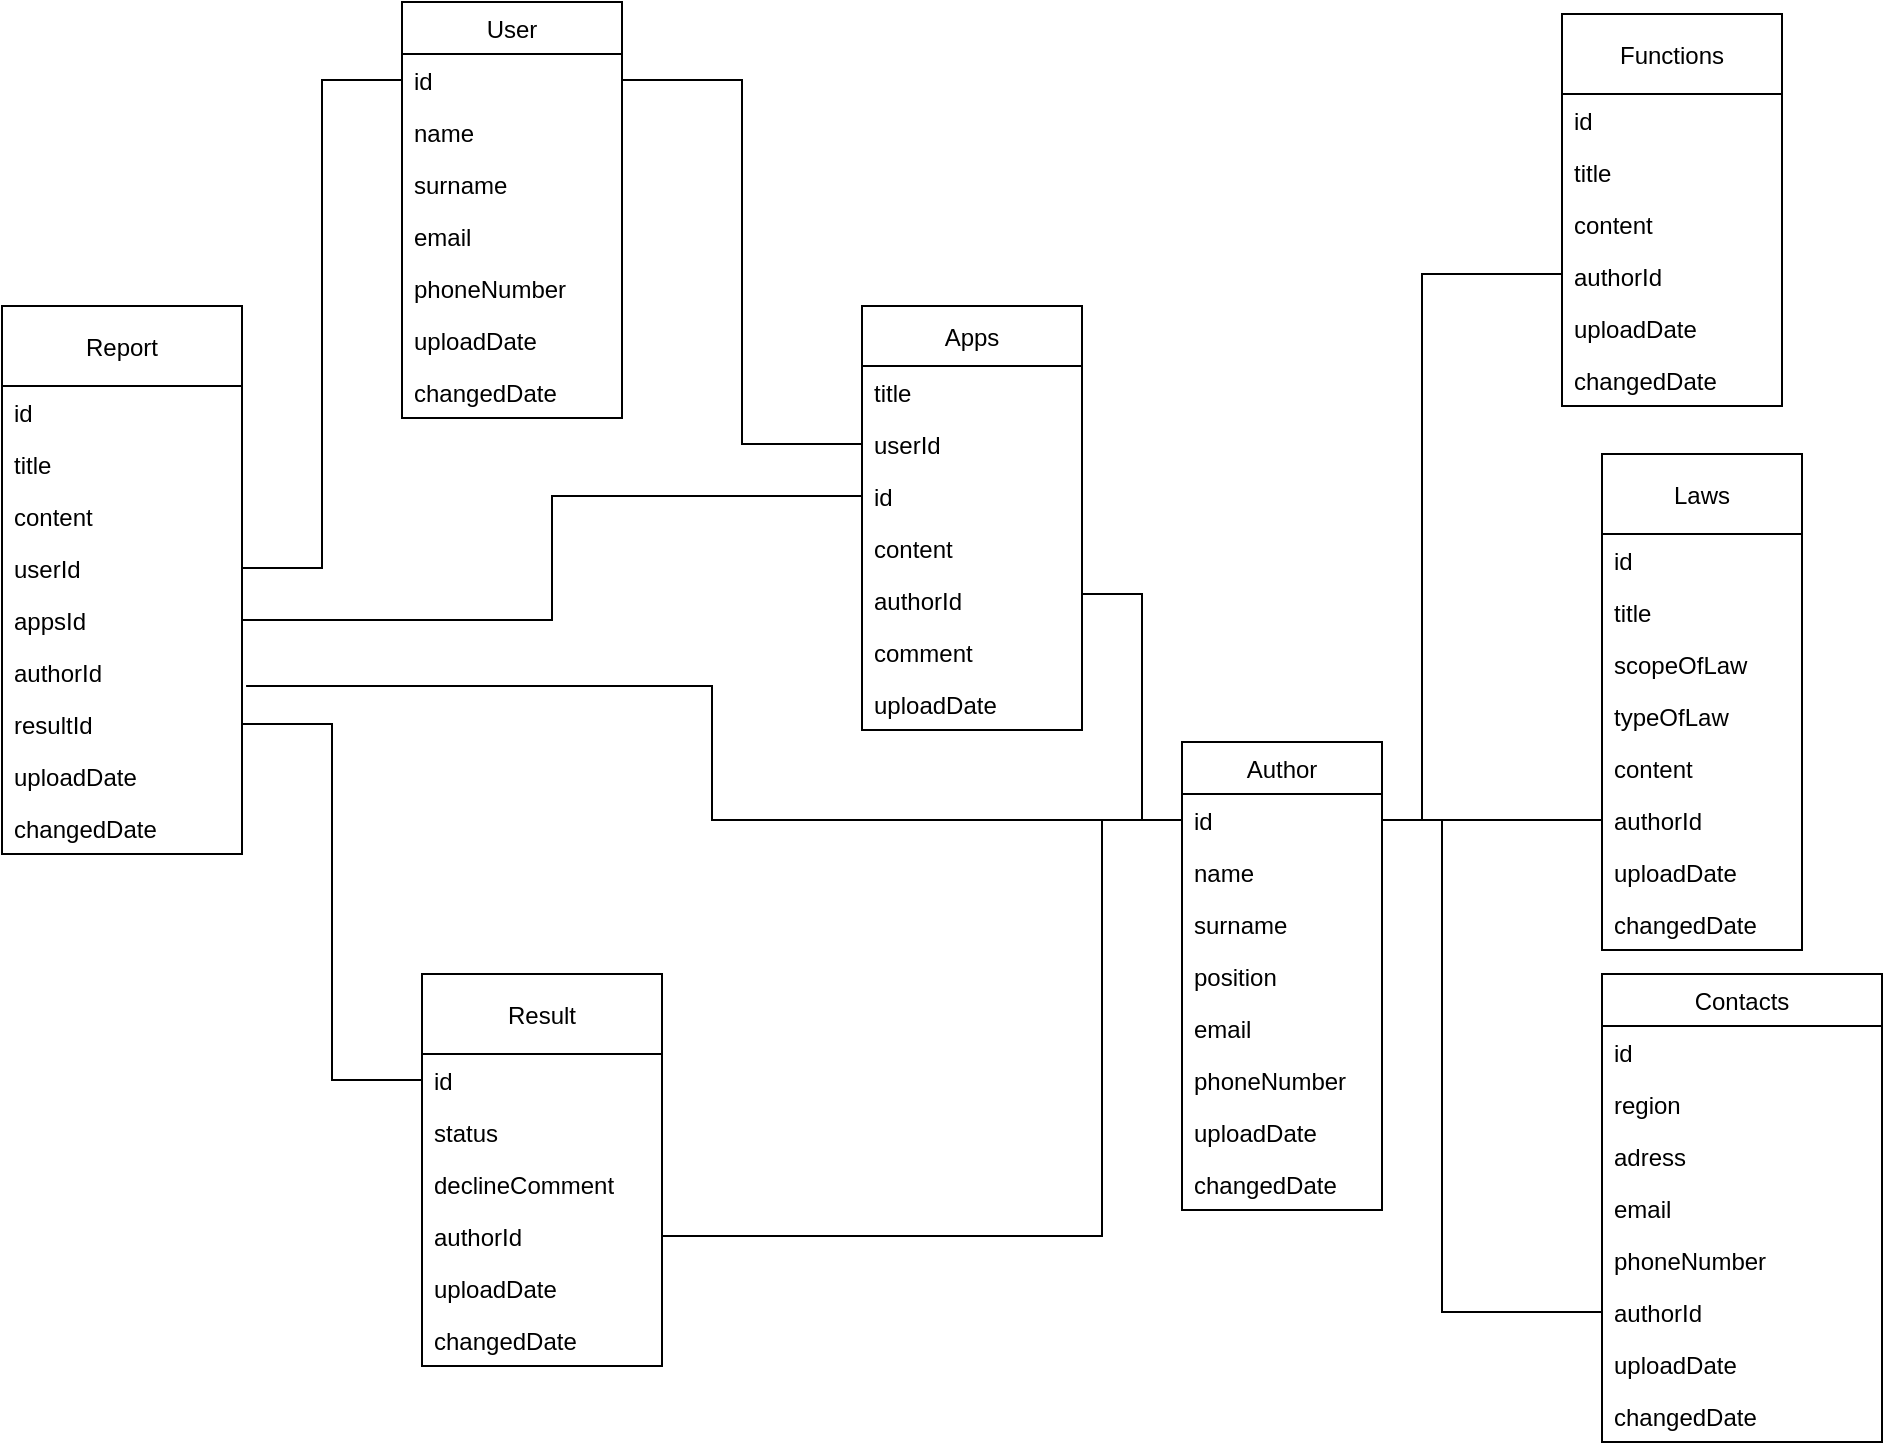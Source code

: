 <mxfile version="19.0.3" type="device"><diagram id="JBWKFLbty-I7kc8XaufU" name="Страница 1"><mxGraphModel dx="2249" dy="865" grid="1" gridSize="10" guides="1" tooltips="1" connect="1" arrows="1" fold="1" page="1" pageScale="1" pageWidth="827" pageHeight="1169" math="0" shadow="0"><root><mxCell id="0"/><mxCell id="1" parent="0"/><mxCell id="teCoSMbxkx_O1ogY9pHS-53" style="edgeStyle=orthogonalEdgeStyle;rounded=0;orthogonalLoop=1;jettySize=auto;html=1;entryX=1;entryY=0.5;entryDx=0;entryDy=0;endArrow=none;endFill=0;exitX=0;exitY=0.5;exitDx=0;exitDy=0;" parent="1" source="teCoSMbxkx_O1ogY9pHS-4" target="teCoSMbxkx_O1ogY9pHS-41" edge="1"><mxGeometry relative="1" as="geometry"/></mxCell><mxCell id="teCoSMbxkx_O1ogY9pHS-1" value="Laws" style="swimlane;fontStyle=0;childLayout=stackLayout;horizontal=1;startSize=40;fillColor=none;horizontalStack=0;resizeParent=1;resizeParentMax=0;resizeLast=0;collapsible=1;marginBottom=0;points=[[0,0,0,0,0],[0,0.25,0,0,0],[0,0.5,0,0,0],[0,0.75,0,0,0],[0,1,0,0,0],[0.25,0,0,0,0],[0.25,1,0,0,0],[0.49,1,0,0,0],[0.5,0,0,0,0],[0.75,0,0,0,0],[0.75,1,0,0,0],[1,0,0,0,0],[1,0.25,0,0,0],[1,0.5,0,0,0],[1,0.75,0,0,0],[1,1,0,0,0]];" parent="1" vertex="1"><mxGeometry x="520" y="400" width="100" height="248" as="geometry"><mxRectangle x="480" y="390" width="190" height="26" as="alternateBounds"/></mxGeometry></mxCell><mxCell id="teCoSMbxkx_O1ogY9pHS-2" value="id" style="text;strokeColor=none;fillColor=none;align=left;verticalAlign=top;spacingLeft=4;spacingRight=4;overflow=hidden;rotatable=0;points=[[0,0.5],[1,0.5]];portConstraint=eastwest;" parent="teCoSMbxkx_O1ogY9pHS-1" vertex="1"><mxGeometry y="40" width="100" height="26" as="geometry"/></mxCell><mxCell id="teCoSMbxkx_O1ogY9pHS-3" value="title" style="text;strokeColor=none;fillColor=none;align=left;verticalAlign=top;spacingLeft=4;spacingRight=4;overflow=hidden;rotatable=0;points=[[0,0.5],[1,0.5]];portConstraint=eastwest;" parent="teCoSMbxkx_O1ogY9pHS-1" vertex="1"><mxGeometry y="66" width="100" height="26" as="geometry"/></mxCell><mxCell id="Qcy_N1GTpEHFFvWT-iDE-5" value="scopeOfLaw" style="text;strokeColor=none;fillColor=none;align=left;verticalAlign=top;spacingLeft=4;spacingRight=4;overflow=hidden;rotatable=0;points=[[0,0.5],[1,0.5]];portConstraint=eastwest;" vertex="1" parent="teCoSMbxkx_O1ogY9pHS-1"><mxGeometry y="92" width="100" height="26" as="geometry"/></mxCell><mxCell id="Qcy_N1GTpEHFFvWT-iDE-4" value="typeOfLaw" style="text;strokeColor=none;fillColor=none;align=left;verticalAlign=top;spacingLeft=4;spacingRight=4;overflow=hidden;rotatable=0;points=[[0,0.5],[1,0.5]];portConstraint=eastwest;" vertex="1" parent="teCoSMbxkx_O1ogY9pHS-1"><mxGeometry y="118" width="100" height="26" as="geometry"/></mxCell><mxCell id="teCoSMbxkx_O1ogY9pHS-12" value="content" style="text;strokeColor=none;fillColor=none;align=left;verticalAlign=top;spacingLeft=4;spacingRight=4;overflow=hidden;rotatable=0;points=[[0,0.5],[1,0.5]];portConstraint=eastwest;" parent="teCoSMbxkx_O1ogY9pHS-1" vertex="1"><mxGeometry y="144" width="100" height="26" as="geometry"/></mxCell><mxCell id="teCoSMbxkx_O1ogY9pHS-4" value="authorId" style="text;strokeColor=none;fillColor=none;align=left;verticalAlign=top;spacingLeft=4;spacingRight=4;overflow=hidden;rotatable=0;points=[[0,0.5],[1,0.5]];portConstraint=eastwest;" parent="teCoSMbxkx_O1ogY9pHS-1" vertex="1"><mxGeometry y="170" width="100" height="26" as="geometry"/></mxCell><mxCell id="teCoSMbxkx_O1ogY9pHS-11" value="uploadDate" style="text;strokeColor=none;fillColor=none;align=left;verticalAlign=top;spacingLeft=4;spacingRight=4;overflow=hidden;rotatable=0;points=[[0,0.5],[1,0.5]];portConstraint=eastwest;" parent="teCoSMbxkx_O1ogY9pHS-1" vertex="1"><mxGeometry y="196" width="100" height="26" as="geometry"/></mxCell><mxCell id="teCoSMbxkx_O1ogY9pHS-10" value="changedDate" style="text;strokeColor=none;fillColor=none;align=left;verticalAlign=top;spacingLeft=4;spacingRight=4;overflow=hidden;rotatable=0;points=[[0,0.5],[1,0.5]];portConstraint=eastwest;" parent="teCoSMbxkx_O1ogY9pHS-1" vertex="1"><mxGeometry y="222" width="100" height="26" as="geometry"/></mxCell><mxCell id="teCoSMbxkx_O1ogY9pHS-50" style="edgeStyle=orthogonalEdgeStyle;rounded=0;orthogonalLoop=1;jettySize=auto;html=1;endArrow=none;endFill=0;" parent="1" source="teCoSMbxkx_O1ogY9pHS-14" target="teCoSMbxkx_O1ogY9pHS-41" edge="1"><mxGeometry relative="1" as="geometry"><Array as="points"><mxPoint x="440" y="829"/><mxPoint x="440" y="583"/></Array></mxGeometry></mxCell><mxCell id="teCoSMbxkx_O1ogY9pHS-6" value="Contacts" style="swimlane;fontStyle=0;childLayout=stackLayout;horizontal=1;startSize=26;fillColor=none;horizontalStack=0;resizeParent=1;resizeParentMax=0;resizeLast=0;collapsible=1;marginBottom=0;" parent="1" vertex="1"><mxGeometry x="520" y="660" width="140" height="234" as="geometry"/></mxCell><mxCell id="teCoSMbxkx_O1ogY9pHS-7" value="id" style="text;strokeColor=none;fillColor=none;align=left;verticalAlign=top;spacingLeft=4;spacingRight=4;overflow=hidden;rotatable=0;points=[[0,0.5],[1,0.5]];portConstraint=eastwest;" parent="teCoSMbxkx_O1ogY9pHS-6" vertex="1"><mxGeometry y="26" width="140" height="26" as="geometry"/></mxCell><mxCell id="teCoSMbxkx_O1ogY9pHS-8" value="region" style="text;strokeColor=none;fillColor=none;align=left;verticalAlign=top;spacingLeft=4;spacingRight=4;overflow=hidden;rotatable=0;points=[[0,0.5],[1,0.5]];portConstraint=eastwest;" parent="teCoSMbxkx_O1ogY9pHS-6" vertex="1"><mxGeometry y="52" width="140" height="26" as="geometry"/></mxCell><mxCell id="teCoSMbxkx_O1ogY9pHS-9" value="adress" style="text;strokeColor=none;fillColor=none;align=left;verticalAlign=top;spacingLeft=4;spacingRight=4;overflow=hidden;rotatable=0;points=[[0,0.5],[1,0.5]];portConstraint=eastwest;" parent="teCoSMbxkx_O1ogY9pHS-6" vertex="1"><mxGeometry y="78" width="140" height="26" as="geometry"/></mxCell><mxCell id="teCoSMbxkx_O1ogY9pHS-5" value="email" style="text;strokeColor=none;fillColor=none;align=left;verticalAlign=top;spacingLeft=4;spacingRight=4;overflow=hidden;rotatable=0;points=[[0,0.5],[1,0.5]];portConstraint=eastwest;" parent="teCoSMbxkx_O1ogY9pHS-6" vertex="1"><mxGeometry y="104" width="140" height="26" as="geometry"/></mxCell><mxCell id="teCoSMbxkx_O1ogY9pHS-13" value="phoneNumber" style="text;strokeColor=none;fillColor=none;align=left;verticalAlign=top;spacingLeft=4;spacingRight=4;overflow=hidden;rotatable=0;points=[[0,0.5],[1,0.5]];portConstraint=eastwest;" parent="teCoSMbxkx_O1ogY9pHS-6" vertex="1"><mxGeometry y="130" width="140" height="26" as="geometry"/></mxCell><mxCell id="teCoSMbxkx_O1ogY9pHS-14" value="authorId" style="text;strokeColor=none;fillColor=none;align=left;verticalAlign=top;spacingLeft=4;spacingRight=4;overflow=hidden;rotatable=0;points=[[0,0.5],[1,0.5]];portConstraint=eastwest;" parent="teCoSMbxkx_O1ogY9pHS-6" vertex="1"><mxGeometry y="156" width="140" height="26" as="geometry"/></mxCell><mxCell id="teCoSMbxkx_O1ogY9pHS-15" value="uploadDate" style="text;strokeColor=none;fillColor=none;align=left;verticalAlign=top;spacingLeft=4;spacingRight=4;overflow=hidden;rotatable=0;points=[[0,0.5],[1,0.5]];portConstraint=eastwest;" parent="teCoSMbxkx_O1ogY9pHS-6" vertex="1"><mxGeometry y="182" width="140" height="26" as="geometry"/></mxCell><mxCell id="teCoSMbxkx_O1ogY9pHS-16" value="changedDate" style="text;strokeColor=none;fillColor=none;align=left;verticalAlign=top;spacingLeft=4;spacingRight=4;overflow=hidden;rotatable=0;points=[[0,0.5],[1,0.5]];portConstraint=eastwest;" parent="teCoSMbxkx_O1ogY9pHS-6" vertex="1"><mxGeometry y="208" width="140" height="26" as="geometry"/></mxCell><mxCell id="teCoSMbxkx_O1ogY9pHS-54" style="edgeStyle=orthogonalEdgeStyle;rounded=0;orthogonalLoop=1;jettySize=auto;html=1;entryX=1;entryY=0.5;entryDx=0;entryDy=0;endArrow=none;endFill=0;exitX=0;exitY=0.5;exitDx=0;exitDy=0;" parent="1" source="teCoSMbxkx_O1ogY9pHS-21" target="teCoSMbxkx_O1ogY9pHS-41" edge="1"><mxGeometry relative="1" as="geometry"><Array as="points"><mxPoint x="500" y="310"/><mxPoint x="430" y="310"/><mxPoint x="430" y="583"/></Array></mxGeometry></mxCell><mxCell id="teCoSMbxkx_O1ogY9pHS-17" value="Functions" style="swimlane;fontStyle=0;childLayout=stackLayout;horizontal=1;startSize=40;fillColor=none;horizontalStack=0;resizeParent=1;resizeParentMax=0;resizeLast=0;collapsible=1;marginBottom=0;points=[[0,0,0,0,0],[0,0.25,0,0,0],[0,0.5,0,0,0],[0,0.75,0,0,0],[0,1,0,0,0],[0.25,0,0,0,0],[0.25,1,0,0,0],[0.49,1,0,0,0],[0.5,0,0,0,0],[0.75,0,0,0,0],[0.75,1,0,0,0],[1,0,0,0,0],[1,0.25,0,0,0],[1,0.5,0,0,0],[1,0.75,0,0,0],[1,1,0,0,0]];" parent="1" vertex="1"><mxGeometry x="500" y="180" width="110" height="196" as="geometry"><mxRectangle x="480" y="390" width="190" height="26" as="alternateBounds"/></mxGeometry></mxCell><mxCell id="teCoSMbxkx_O1ogY9pHS-18" value="id" style="text;strokeColor=none;fillColor=none;align=left;verticalAlign=top;spacingLeft=4;spacingRight=4;overflow=hidden;rotatable=0;points=[[0,0.5],[1,0.5]];portConstraint=eastwest;" parent="teCoSMbxkx_O1ogY9pHS-17" vertex="1"><mxGeometry y="40" width="110" height="26" as="geometry"/></mxCell><mxCell id="teCoSMbxkx_O1ogY9pHS-19" value="title" style="text;strokeColor=none;fillColor=none;align=left;verticalAlign=top;spacingLeft=4;spacingRight=4;overflow=hidden;rotatable=0;points=[[0,0.5],[1,0.5]];portConstraint=eastwest;" parent="teCoSMbxkx_O1ogY9pHS-17" vertex="1"><mxGeometry y="66" width="110" height="26" as="geometry"/></mxCell><mxCell id="teCoSMbxkx_O1ogY9pHS-20" value="content" style="text;strokeColor=none;fillColor=none;align=left;verticalAlign=top;spacingLeft=4;spacingRight=4;overflow=hidden;rotatable=0;points=[[0,0.5],[1,0.5]];portConstraint=eastwest;" parent="teCoSMbxkx_O1ogY9pHS-17" vertex="1"><mxGeometry y="92" width="110" height="26" as="geometry"/></mxCell><mxCell id="teCoSMbxkx_O1ogY9pHS-21" value="authorId" style="text;strokeColor=none;fillColor=none;align=left;verticalAlign=top;spacingLeft=4;spacingRight=4;overflow=hidden;rotatable=0;points=[[0,0.5],[1,0.5]];portConstraint=eastwest;" parent="teCoSMbxkx_O1ogY9pHS-17" vertex="1"><mxGeometry y="118" width="110" height="26" as="geometry"/></mxCell><mxCell id="teCoSMbxkx_O1ogY9pHS-22" value="uploadDate" style="text;strokeColor=none;fillColor=none;align=left;verticalAlign=top;spacingLeft=4;spacingRight=4;overflow=hidden;rotatable=0;points=[[0,0.5],[1,0.5]];portConstraint=eastwest;" parent="teCoSMbxkx_O1ogY9pHS-17" vertex="1"><mxGeometry y="144" width="110" height="26" as="geometry"/></mxCell><mxCell id="teCoSMbxkx_O1ogY9pHS-23" value="changedDate" style="text;strokeColor=none;fillColor=none;align=left;verticalAlign=top;spacingLeft=4;spacingRight=4;overflow=hidden;rotatable=0;points=[[0,0.5],[1,0.5]];portConstraint=eastwest;" parent="teCoSMbxkx_O1ogY9pHS-17" vertex="1"><mxGeometry y="170" width="110" height="26" as="geometry"/></mxCell><mxCell id="teCoSMbxkx_O1ogY9pHS-51" style="edgeStyle=orthogonalEdgeStyle;rounded=0;orthogonalLoop=1;jettySize=auto;html=1;entryX=0;entryY=0.5;entryDx=0;entryDy=0;endArrow=none;endFill=0;" parent="1" source="teCoSMbxkx_O1ogY9pHS-31" target="teCoSMbxkx_O1ogY9pHS-33" edge="1"><mxGeometry relative="1" as="geometry"/></mxCell><mxCell id="teCoSMbxkx_O1ogY9pHS-66" style="edgeStyle=orthogonalEdgeStyle;rounded=0;orthogonalLoop=1;jettySize=auto;html=1;entryX=0;entryY=0.5;entryDx=0;entryDy=0;endArrow=none;endFill=0;" parent="1" source="teCoSMbxkx_O1ogY9pHS-65" target="teCoSMbxkx_O1ogY9pHS-56" edge="1"><mxGeometry relative="1" as="geometry"/></mxCell><mxCell id="teCoSMbxkx_O1ogY9pHS-24" value="Report" style="swimlane;fontStyle=0;childLayout=stackLayout;horizontal=1;startSize=40;fillColor=none;horizontalStack=0;resizeParent=1;resizeParentMax=0;resizeLast=0;collapsible=1;marginBottom=0;points=[[0,0,0,0,0],[0,0.25,0,0,0],[0,0.5,0,0,0],[0,0.75,0,0,0],[0,1,0,0,0],[0.25,0,0,0,0],[0.25,1,0,0,0],[0.49,1,0,0,0],[0.5,0,0,0,0],[0.75,0,0,0,0],[0.75,1,0,0,0],[1,0,0,0,0],[1,0.25,0,0,0],[1,0.5,0,0,0],[1,0.75,0,0,0],[1,1,0,0,0]];" parent="1" vertex="1"><mxGeometry x="-280" y="326" width="120" height="274" as="geometry"><mxRectangle x="480" y="390" width="190" height="26" as="alternateBounds"/></mxGeometry></mxCell><mxCell id="teCoSMbxkx_O1ogY9pHS-25" value="id" style="text;strokeColor=none;fillColor=none;align=left;verticalAlign=top;spacingLeft=4;spacingRight=4;overflow=hidden;rotatable=0;points=[[0,0.5],[1,0.5]];portConstraint=eastwest;" parent="teCoSMbxkx_O1ogY9pHS-24" vertex="1"><mxGeometry y="40" width="120" height="26" as="geometry"/></mxCell><mxCell id="teCoSMbxkx_O1ogY9pHS-26" value="title" style="text;strokeColor=none;fillColor=none;align=left;verticalAlign=top;spacingLeft=4;spacingRight=4;overflow=hidden;rotatable=0;points=[[0,0.5],[1,0.5]];portConstraint=eastwest;" parent="teCoSMbxkx_O1ogY9pHS-24" vertex="1"><mxGeometry y="66" width="120" height="26" as="geometry"/></mxCell><mxCell id="teCoSMbxkx_O1ogY9pHS-27" value="content" style="text;strokeColor=none;fillColor=none;align=left;verticalAlign=top;spacingLeft=4;spacingRight=4;overflow=hidden;rotatable=0;points=[[0,0.5],[1,0.5]];portConstraint=eastwest;" parent="teCoSMbxkx_O1ogY9pHS-24" vertex="1"><mxGeometry y="92" width="120" height="26" as="geometry"/></mxCell><mxCell id="teCoSMbxkx_O1ogY9pHS-65" value="userId" style="text;strokeColor=none;fillColor=none;align=left;verticalAlign=top;spacingLeft=4;spacingRight=4;overflow=hidden;rotatable=0;points=[[0,0.5],[1,0.5]];portConstraint=eastwest;" parent="teCoSMbxkx_O1ogY9pHS-24" vertex="1"><mxGeometry y="118" width="120" height="26" as="geometry"/></mxCell><mxCell id="teCoSMbxkx_O1ogY9pHS-31" value="appsId" style="text;strokeColor=none;fillColor=none;align=left;verticalAlign=top;spacingLeft=4;spacingRight=4;overflow=hidden;rotatable=0;points=[[0,0.5],[1,0.5]];portConstraint=eastwest;" parent="teCoSMbxkx_O1ogY9pHS-24" vertex="1"><mxGeometry y="144" width="120" height="26" as="geometry"/></mxCell><mxCell id="teCoSMbxkx_O1ogY9pHS-28" value="authorId" style="text;strokeColor=none;fillColor=none;align=left;verticalAlign=top;spacingLeft=4;spacingRight=4;overflow=hidden;rotatable=0;points=[[0,0.5],[1,0.5]];portConstraint=eastwest;" parent="teCoSMbxkx_O1ogY9pHS-24" vertex="1"><mxGeometry y="170" width="120" height="26" as="geometry"/></mxCell><mxCell id="teCoSMbxkx_O1ogY9pHS-67" value="resultId" style="text;strokeColor=none;fillColor=none;align=left;verticalAlign=top;spacingLeft=4;spacingRight=4;overflow=hidden;rotatable=0;points=[[0,0.5],[1,0.5]];portConstraint=eastwest;" parent="teCoSMbxkx_O1ogY9pHS-24" vertex="1"><mxGeometry y="196" width="120" height="26" as="geometry"/></mxCell><mxCell id="teCoSMbxkx_O1ogY9pHS-29" value="uploadDate" style="text;strokeColor=none;fillColor=none;align=left;verticalAlign=top;spacingLeft=4;spacingRight=4;overflow=hidden;rotatable=0;points=[[0,0.5],[1,0.5]];portConstraint=eastwest;" parent="teCoSMbxkx_O1ogY9pHS-24" vertex="1"><mxGeometry y="222" width="120" height="26" as="geometry"/></mxCell><mxCell id="teCoSMbxkx_O1ogY9pHS-30" value="changedDate" style="text;strokeColor=none;fillColor=none;align=left;verticalAlign=top;spacingLeft=4;spacingRight=4;overflow=hidden;rotatable=0;points=[[0,0.5],[1,0.5]];portConstraint=eastwest;" parent="teCoSMbxkx_O1ogY9pHS-24" vertex="1"><mxGeometry y="248" width="120" height="26" as="geometry"/></mxCell><mxCell id="teCoSMbxkx_O1ogY9pHS-32" value="Apps" style="swimlane;fontStyle=0;childLayout=stackLayout;horizontal=1;startSize=30;fillColor=none;horizontalStack=0;resizeParent=1;resizeParentMax=0;resizeLast=0;collapsible=1;marginBottom=0;points=[[0,0,0,0,0],[0,0.25,0,0,0],[0,0.5,0,0,0],[0,0.75,0,0,0],[0,1,0,0,0],[0.25,0,0,0,0],[0.25,1,0,0,0],[0.49,1,0,0,0],[0.5,0,0,0,0],[0.75,0,0,0,0],[0.75,1,0,0,0],[1,0,0,0,0],[1,0.25,0,0,0],[1,0.5,0,0,0],[1,0.75,0,0,0],[1,1,0,0,0]];" parent="1" vertex="1"><mxGeometry x="150" y="326" width="110" height="212" as="geometry"><mxRectangle x="480" y="390" width="190" height="26" as="alternateBounds"/></mxGeometry></mxCell><mxCell id="teCoSMbxkx_O1ogY9pHS-34" value="title" style="text;strokeColor=none;fillColor=none;align=left;verticalAlign=top;spacingLeft=4;spacingRight=4;overflow=hidden;rotatable=0;points=[[0,0.5],[1,0.5]];portConstraint=eastwest;" parent="teCoSMbxkx_O1ogY9pHS-32" vertex="1"><mxGeometry y="30" width="110" height="26" as="geometry"/></mxCell><mxCell id="teCoSMbxkx_O1ogY9pHS-63" value="userId" style="text;strokeColor=none;fillColor=none;align=left;verticalAlign=top;spacingLeft=4;spacingRight=4;overflow=hidden;rotatable=0;points=[[0,0.5],[1,0.5]];portConstraint=eastwest;" parent="teCoSMbxkx_O1ogY9pHS-32" vertex="1"><mxGeometry y="56" width="110" height="26" as="geometry"/></mxCell><mxCell id="teCoSMbxkx_O1ogY9pHS-33" value="id" style="text;strokeColor=none;fillColor=none;align=left;verticalAlign=top;spacingLeft=4;spacingRight=4;overflow=hidden;rotatable=0;points=[[0,0.5],[1,0.5]];portConstraint=eastwest;" parent="teCoSMbxkx_O1ogY9pHS-32" vertex="1"><mxGeometry y="82" width="110" height="26" as="geometry"/></mxCell><mxCell id="teCoSMbxkx_O1ogY9pHS-35" value="content" style="text;strokeColor=none;fillColor=none;align=left;verticalAlign=top;spacingLeft=4;spacingRight=4;overflow=hidden;rotatable=0;points=[[0,0.5],[1,0.5]];portConstraint=eastwest;" parent="teCoSMbxkx_O1ogY9pHS-32" vertex="1"><mxGeometry y="108" width="110" height="26" as="geometry"/></mxCell><mxCell id="teCoSMbxkx_O1ogY9pHS-36" value="authorId" style="text;strokeColor=none;fillColor=none;align=left;verticalAlign=top;spacingLeft=4;spacingRight=4;overflow=hidden;rotatable=0;points=[[0,0.5],[1,0.5]];portConstraint=eastwest;" parent="teCoSMbxkx_O1ogY9pHS-32" vertex="1"><mxGeometry y="134" width="110" height="26" as="geometry"/></mxCell><mxCell id="teCoSMbxkx_O1ogY9pHS-37" value="comment" style="text;strokeColor=none;fillColor=none;align=left;verticalAlign=top;spacingLeft=4;spacingRight=4;overflow=hidden;rotatable=0;points=[[0,0.5],[1,0.5]];portConstraint=eastwest;" parent="teCoSMbxkx_O1ogY9pHS-32" vertex="1"><mxGeometry y="160" width="110" height="26" as="geometry"/></mxCell><mxCell id="teCoSMbxkx_O1ogY9pHS-38" value="uploadDate" style="text;strokeColor=none;fillColor=none;align=left;verticalAlign=top;spacingLeft=4;spacingRight=4;overflow=hidden;rotatable=0;points=[[0,0.5],[1,0.5]];portConstraint=eastwest;" parent="teCoSMbxkx_O1ogY9pHS-32" vertex="1"><mxGeometry y="186" width="110" height="26" as="geometry"/></mxCell><mxCell id="teCoSMbxkx_O1ogY9pHS-40" value="Author" style="swimlane;fontStyle=0;childLayout=stackLayout;horizontal=1;startSize=26;fillColor=none;horizontalStack=0;resizeParent=1;resizeParentMax=0;resizeLast=0;collapsible=1;marginBottom=0;" parent="1" vertex="1"><mxGeometry x="310" y="544" width="100" height="234" as="geometry"/></mxCell><mxCell id="teCoSMbxkx_O1ogY9pHS-41" value="id" style="text;strokeColor=none;fillColor=none;align=left;verticalAlign=top;spacingLeft=4;spacingRight=4;overflow=hidden;rotatable=0;points=[[0,0.5],[1,0.5]];portConstraint=eastwest;" parent="teCoSMbxkx_O1ogY9pHS-40" vertex="1"><mxGeometry y="26" width="100" height="26" as="geometry"/></mxCell><mxCell id="teCoSMbxkx_O1ogY9pHS-42" value="name" style="text;strokeColor=none;fillColor=none;align=left;verticalAlign=top;spacingLeft=4;spacingRight=4;overflow=hidden;rotatable=0;points=[[0,0.5],[1,0.5]];portConstraint=eastwest;" parent="teCoSMbxkx_O1ogY9pHS-40" vertex="1"><mxGeometry y="52" width="100" height="26" as="geometry"/></mxCell><mxCell id="teCoSMbxkx_O1ogY9pHS-43" value="surname" style="text;strokeColor=none;fillColor=none;align=left;verticalAlign=top;spacingLeft=4;spacingRight=4;overflow=hidden;rotatable=0;points=[[0,0.5],[1,0.5]];portConstraint=eastwest;" parent="teCoSMbxkx_O1ogY9pHS-40" vertex="1"><mxGeometry y="78" width="100" height="26" as="geometry"/></mxCell><mxCell id="Qcy_N1GTpEHFFvWT-iDE-1" value="position" style="text;strokeColor=none;fillColor=none;align=left;verticalAlign=top;spacingLeft=4;spacingRight=4;overflow=hidden;rotatable=0;points=[[0,0.5],[1,0.5]];portConstraint=eastwest;" vertex="1" parent="teCoSMbxkx_O1ogY9pHS-40"><mxGeometry y="104" width="100" height="26" as="geometry"/></mxCell><mxCell id="teCoSMbxkx_O1ogY9pHS-44" value="email" style="text;strokeColor=none;fillColor=none;align=left;verticalAlign=top;spacingLeft=4;spacingRight=4;overflow=hidden;rotatable=0;points=[[0,0.5],[1,0.5]];portConstraint=eastwest;" parent="teCoSMbxkx_O1ogY9pHS-40" vertex="1"><mxGeometry y="130" width="100" height="26" as="geometry"/></mxCell><mxCell id="teCoSMbxkx_O1ogY9pHS-45" value="phoneNumber" style="text;strokeColor=none;fillColor=none;align=left;verticalAlign=top;spacingLeft=4;spacingRight=4;overflow=hidden;rotatable=0;points=[[0,0.5],[1,0.5]];portConstraint=eastwest;" parent="teCoSMbxkx_O1ogY9pHS-40" vertex="1"><mxGeometry y="156" width="100" height="26" as="geometry"/></mxCell><mxCell id="teCoSMbxkx_O1ogY9pHS-47" value="uploadDate" style="text;strokeColor=none;fillColor=none;align=left;verticalAlign=top;spacingLeft=4;spacingRight=4;overflow=hidden;rotatable=0;points=[[0,0.5],[1,0.5]];portConstraint=eastwest;" parent="teCoSMbxkx_O1ogY9pHS-40" vertex="1"><mxGeometry y="182" width="100" height="26" as="geometry"/></mxCell><mxCell id="teCoSMbxkx_O1ogY9pHS-48" value="changedDate" style="text;strokeColor=none;fillColor=none;align=left;verticalAlign=top;spacingLeft=4;spacingRight=4;overflow=hidden;rotatable=0;points=[[0,0.5],[1,0.5]];portConstraint=eastwest;" parent="teCoSMbxkx_O1ogY9pHS-40" vertex="1"><mxGeometry y="208" width="100" height="26" as="geometry"/></mxCell><mxCell id="teCoSMbxkx_O1ogY9pHS-49" style="rounded=0;orthogonalLoop=1;jettySize=auto;html=1;exitX=1;exitY=0.5;exitDx=0;exitDy=0;endArrow=none;endFill=0;edgeStyle=orthogonalEdgeStyle;" parent="1" source="teCoSMbxkx_O1ogY9pHS-36" target="teCoSMbxkx_O1ogY9pHS-41" edge="1"><mxGeometry relative="1" as="geometry"><Array as="points"><mxPoint x="260" y="470"/><mxPoint x="290" y="470"/><mxPoint x="290" y="583"/></Array></mxGeometry></mxCell><mxCell id="teCoSMbxkx_O1ogY9pHS-52" style="edgeStyle=orthogonalEdgeStyle;rounded=0;orthogonalLoop=1;jettySize=auto;html=1;exitX=1.017;exitY=0.769;exitDx=0;exitDy=0;entryX=0;entryY=0.5;entryDx=0;entryDy=0;endArrow=none;endFill=0;exitPerimeter=0;" parent="1" source="teCoSMbxkx_O1ogY9pHS-28" target="teCoSMbxkx_O1ogY9pHS-41" edge="1"><mxGeometry relative="1" as="geometry"/></mxCell><mxCell id="teCoSMbxkx_O1ogY9pHS-55" value="User" style="swimlane;fontStyle=0;childLayout=stackLayout;horizontal=1;startSize=26;fillColor=none;horizontalStack=0;resizeParent=1;resizeParentMax=0;resizeLast=0;collapsible=1;marginBottom=0;" parent="1" vertex="1"><mxGeometry x="-80" y="174" width="110" height="208" as="geometry"/></mxCell><mxCell id="teCoSMbxkx_O1ogY9pHS-56" value="id" style="text;strokeColor=none;fillColor=none;align=left;verticalAlign=top;spacingLeft=4;spacingRight=4;overflow=hidden;rotatable=0;points=[[0,0.5],[1,0.5]];portConstraint=eastwest;" parent="teCoSMbxkx_O1ogY9pHS-55" vertex="1"><mxGeometry y="26" width="110" height="26" as="geometry"/></mxCell><mxCell id="teCoSMbxkx_O1ogY9pHS-57" value="name" style="text;strokeColor=none;fillColor=none;align=left;verticalAlign=top;spacingLeft=4;spacingRight=4;overflow=hidden;rotatable=0;points=[[0,0.5],[1,0.5]];portConstraint=eastwest;" parent="teCoSMbxkx_O1ogY9pHS-55" vertex="1"><mxGeometry y="52" width="110" height="26" as="geometry"/></mxCell><mxCell id="teCoSMbxkx_O1ogY9pHS-58" value="surname" style="text;strokeColor=none;fillColor=none;align=left;verticalAlign=top;spacingLeft=4;spacingRight=4;overflow=hidden;rotatable=0;points=[[0,0.5],[1,0.5]];portConstraint=eastwest;" parent="teCoSMbxkx_O1ogY9pHS-55" vertex="1"><mxGeometry y="78" width="110" height="26" as="geometry"/></mxCell><mxCell id="teCoSMbxkx_O1ogY9pHS-59" value="email" style="text;strokeColor=none;fillColor=none;align=left;verticalAlign=top;spacingLeft=4;spacingRight=4;overflow=hidden;rotatable=0;points=[[0,0.5],[1,0.5]];portConstraint=eastwest;" parent="teCoSMbxkx_O1ogY9pHS-55" vertex="1"><mxGeometry y="104" width="110" height="26" as="geometry"/></mxCell><mxCell id="teCoSMbxkx_O1ogY9pHS-60" value="phoneNumber" style="text;strokeColor=none;fillColor=none;align=left;verticalAlign=top;spacingLeft=4;spacingRight=4;overflow=hidden;rotatable=0;points=[[0,0.5],[1,0.5]];portConstraint=eastwest;" parent="teCoSMbxkx_O1ogY9pHS-55" vertex="1"><mxGeometry y="130" width="110" height="26" as="geometry"/></mxCell><mxCell id="teCoSMbxkx_O1ogY9pHS-61" value="uploadDate" style="text;strokeColor=none;fillColor=none;align=left;verticalAlign=top;spacingLeft=4;spacingRight=4;overflow=hidden;rotatable=0;points=[[0,0.5],[1,0.5]];portConstraint=eastwest;" parent="teCoSMbxkx_O1ogY9pHS-55" vertex="1"><mxGeometry y="156" width="110" height="26" as="geometry"/></mxCell><mxCell id="teCoSMbxkx_O1ogY9pHS-62" value="changedDate" style="text;strokeColor=none;fillColor=none;align=left;verticalAlign=top;spacingLeft=4;spacingRight=4;overflow=hidden;rotatable=0;points=[[0,0.5],[1,0.5]];portConstraint=eastwest;" parent="teCoSMbxkx_O1ogY9pHS-55" vertex="1"><mxGeometry y="182" width="110" height="26" as="geometry"/></mxCell><mxCell id="teCoSMbxkx_O1ogY9pHS-64" style="edgeStyle=orthogonalEdgeStyle;rounded=0;orthogonalLoop=1;jettySize=auto;html=1;exitX=0;exitY=0.5;exitDx=0;exitDy=0;entryX=1;entryY=0.5;entryDx=0;entryDy=0;endArrow=none;endFill=0;" parent="1" source="teCoSMbxkx_O1ogY9pHS-63" target="teCoSMbxkx_O1ogY9pHS-56" edge="1"><mxGeometry relative="1" as="geometry"/></mxCell><mxCell id="teCoSMbxkx_O1ogY9pHS-69" value="Result" style="swimlane;fontStyle=0;childLayout=stackLayout;horizontal=1;startSize=40;fillColor=none;horizontalStack=0;resizeParent=1;resizeParentMax=0;resizeLast=0;collapsible=1;marginBottom=0;points=[[0,0,0,0,0],[0,0.25,0,0,0],[0,0.5,0,0,0],[0,0.75,0,0,0],[0,1,0,0,0],[0.25,0,0,0,0],[0.25,1,0,0,0],[0.49,1,0,0,0],[0.5,0,0,0,0],[0.75,0,0,0,0],[0.75,1,0,0,0],[1,0,0,0,0],[1,0.25,0,0,0],[1,0.5,0,0,0],[1,0.75,0,0,0],[1,1,0,0,0]];" parent="1" vertex="1"><mxGeometry x="-70" y="660" width="120" height="196" as="geometry"><mxRectangle x="480" y="390" width="190" height="26" as="alternateBounds"/></mxGeometry></mxCell><mxCell id="teCoSMbxkx_O1ogY9pHS-70" value="id" style="text;strokeColor=none;fillColor=none;align=left;verticalAlign=top;spacingLeft=4;spacingRight=4;overflow=hidden;rotatable=0;points=[[0,0.5],[1,0.5]];portConstraint=eastwest;" parent="teCoSMbxkx_O1ogY9pHS-69" vertex="1"><mxGeometry y="40" width="120" height="26" as="geometry"/></mxCell><mxCell id="teCoSMbxkx_O1ogY9pHS-72" value="status" style="text;strokeColor=none;fillColor=none;align=left;verticalAlign=top;spacingLeft=4;spacingRight=4;overflow=hidden;rotatable=0;points=[[0,0.5],[1,0.5]];portConstraint=eastwest;" parent="teCoSMbxkx_O1ogY9pHS-69" vertex="1"><mxGeometry y="66" width="120" height="26" as="geometry"/></mxCell><mxCell id="teCoSMbxkx_O1ogY9pHS-68" value="declineComment" style="text;strokeColor=none;fillColor=none;align=left;verticalAlign=top;spacingLeft=4;spacingRight=4;overflow=hidden;rotatable=0;points=[[0,0.5],[1,0.5]];portConstraint=eastwest;" parent="teCoSMbxkx_O1ogY9pHS-69" vertex="1"><mxGeometry y="92" width="120" height="26" as="geometry"/></mxCell><mxCell id="teCoSMbxkx_O1ogY9pHS-73" value="authorId" style="text;strokeColor=none;fillColor=none;align=left;verticalAlign=top;spacingLeft=4;spacingRight=4;overflow=hidden;rotatable=0;points=[[0,0.5],[1,0.5]];portConstraint=eastwest;" parent="teCoSMbxkx_O1ogY9pHS-69" vertex="1"><mxGeometry y="118" width="120" height="26" as="geometry"/></mxCell><mxCell id="teCoSMbxkx_O1ogY9pHS-78" value="uploadDate" style="text;strokeColor=none;fillColor=none;align=left;verticalAlign=top;spacingLeft=4;spacingRight=4;overflow=hidden;rotatable=0;points=[[0,0.5],[1,0.5]];portConstraint=eastwest;" parent="teCoSMbxkx_O1ogY9pHS-69" vertex="1"><mxGeometry y="144" width="120" height="26" as="geometry"/></mxCell><mxCell id="teCoSMbxkx_O1ogY9pHS-79" value="changedDate" style="text;strokeColor=none;fillColor=none;align=left;verticalAlign=top;spacingLeft=4;spacingRight=4;overflow=hidden;rotatable=0;points=[[0,0.5],[1,0.5]];portConstraint=eastwest;" parent="teCoSMbxkx_O1ogY9pHS-69" vertex="1"><mxGeometry y="170" width="120" height="26" as="geometry"/></mxCell><mxCell id="teCoSMbxkx_O1ogY9pHS-80" style="edgeStyle=orthogonalEdgeStyle;rounded=0;orthogonalLoop=1;jettySize=auto;html=1;entryX=0;entryY=0.5;entryDx=0;entryDy=0;endArrow=none;endFill=0;" parent="1" source="teCoSMbxkx_O1ogY9pHS-67" target="teCoSMbxkx_O1ogY9pHS-70" edge="1"><mxGeometry relative="1" as="geometry"/></mxCell><mxCell id="teCoSMbxkx_O1ogY9pHS-81" style="edgeStyle=orthogonalEdgeStyle;rounded=0;orthogonalLoop=1;jettySize=auto;html=1;exitX=1;exitY=0.5;exitDx=0;exitDy=0;entryX=0;entryY=0.5;entryDx=0;entryDy=0;endArrow=none;endFill=0;" parent="1" source="teCoSMbxkx_O1ogY9pHS-73" target="teCoSMbxkx_O1ogY9pHS-41" edge="1"><mxGeometry relative="1" as="geometry"><Array as="points"><mxPoint x="270" y="791"/><mxPoint x="270" y="583"/></Array></mxGeometry></mxCell></root></mxGraphModel></diagram></mxfile>